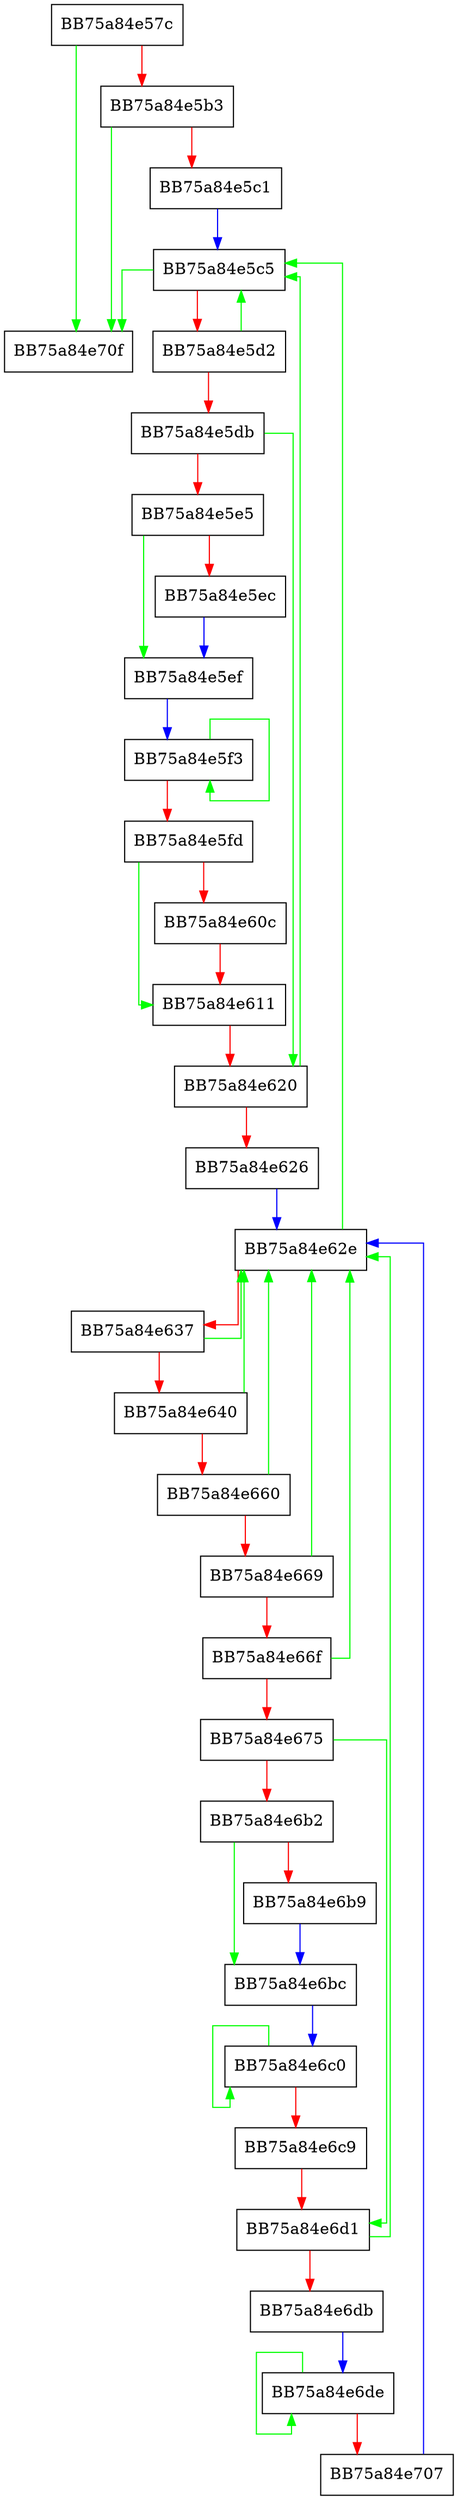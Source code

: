 digraph UpdateUniqueIdForTelemetry {
  node [shape="box"];
  graph [splines=ortho];
  BB75a84e57c -> BB75a84e70f [color="green"];
  BB75a84e57c -> BB75a84e5b3 [color="red"];
  BB75a84e5b3 -> BB75a84e70f [color="green"];
  BB75a84e5b3 -> BB75a84e5c1 [color="red"];
  BB75a84e5c1 -> BB75a84e5c5 [color="blue"];
  BB75a84e5c5 -> BB75a84e70f [color="green"];
  BB75a84e5c5 -> BB75a84e5d2 [color="red"];
  BB75a84e5d2 -> BB75a84e5c5 [color="green"];
  BB75a84e5d2 -> BB75a84e5db [color="red"];
  BB75a84e5db -> BB75a84e620 [color="green"];
  BB75a84e5db -> BB75a84e5e5 [color="red"];
  BB75a84e5e5 -> BB75a84e5ef [color="green"];
  BB75a84e5e5 -> BB75a84e5ec [color="red"];
  BB75a84e5ec -> BB75a84e5ef [color="blue"];
  BB75a84e5ef -> BB75a84e5f3 [color="blue"];
  BB75a84e5f3 -> BB75a84e5f3 [color="green"];
  BB75a84e5f3 -> BB75a84e5fd [color="red"];
  BB75a84e5fd -> BB75a84e611 [color="green"];
  BB75a84e5fd -> BB75a84e60c [color="red"];
  BB75a84e60c -> BB75a84e611 [color="red"];
  BB75a84e611 -> BB75a84e620 [color="red"];
  BB75a84e620 -> BB75a84e5c5 [color="green"];
  BB75a84e620 -> BB75a84e626 [color="red"];
  BB75a84e626 -> BB75a84e62e [color="blue"];
  BB75a84e62e -> BB75a84e5c5 [color="green"];
  BB75a84e62e -> BB75a84e637 [color="red"];
  BB75a84e637 -> BB75a84e62e [color="green"];
  BB75a84e637 -> BB75a84e640 [color="red"];
  BB75a84e640 -> BB75a84e62e [color="green"];
  BB75a84e640 -> BB75a84e660 [color="red"];
  BB75a84e660 -> BB75a84e62e [color="green"];
  BB75a84e660 -> BB75a84e669 [color="red"];
  BB75a84e669 -> BB75a84e62e [color="green"];
  BB75a84e669 -> BB75a84e66f [color="red"];
  BB75a84e66f -> BB75a84e62e [color="green"];
  BB75a84e66f -> BB75a84e675 [color="red"];
  BB75a84e675 -> BB75a84e6d1 [color="green"];
  BB75a84e675 -> BB75a84e6b2 [color="red"];
  BB75a84e6b2 -> BB75a84e6bc [color="green"];
  BB75a84e6b2 -> BB75a84e6b9 [color="red"];
  BB75a84e6b9 -> BB75a84e6bc [color="blue"];
  BB75a84e6bc -> BB75a84e6c0 [color="blue"];
  BB75a84e6c0 -> BB75a84e6c0 [color="green"];
  BB75a84e6c0 -> BB75a84e6c9 [color="red"];
  BB75a84e6c9 -> BB75a84e6d1 [color="red"];
  BB75a84e6d1 -> BB75a84e62e [color="green"];
  BB75a84e6d1 -> BB75a84e6db [color="red"];
  BB75a84e6db -> BB75a84e6de [color="blue"];
  BB75a84e6de -> BB75a84e6de [color="green"];
  BB75a84e6de -> BB75a84e707 [color="red"];
  BB75a84e707 -> BB75a84e62e [color="blue"];
}